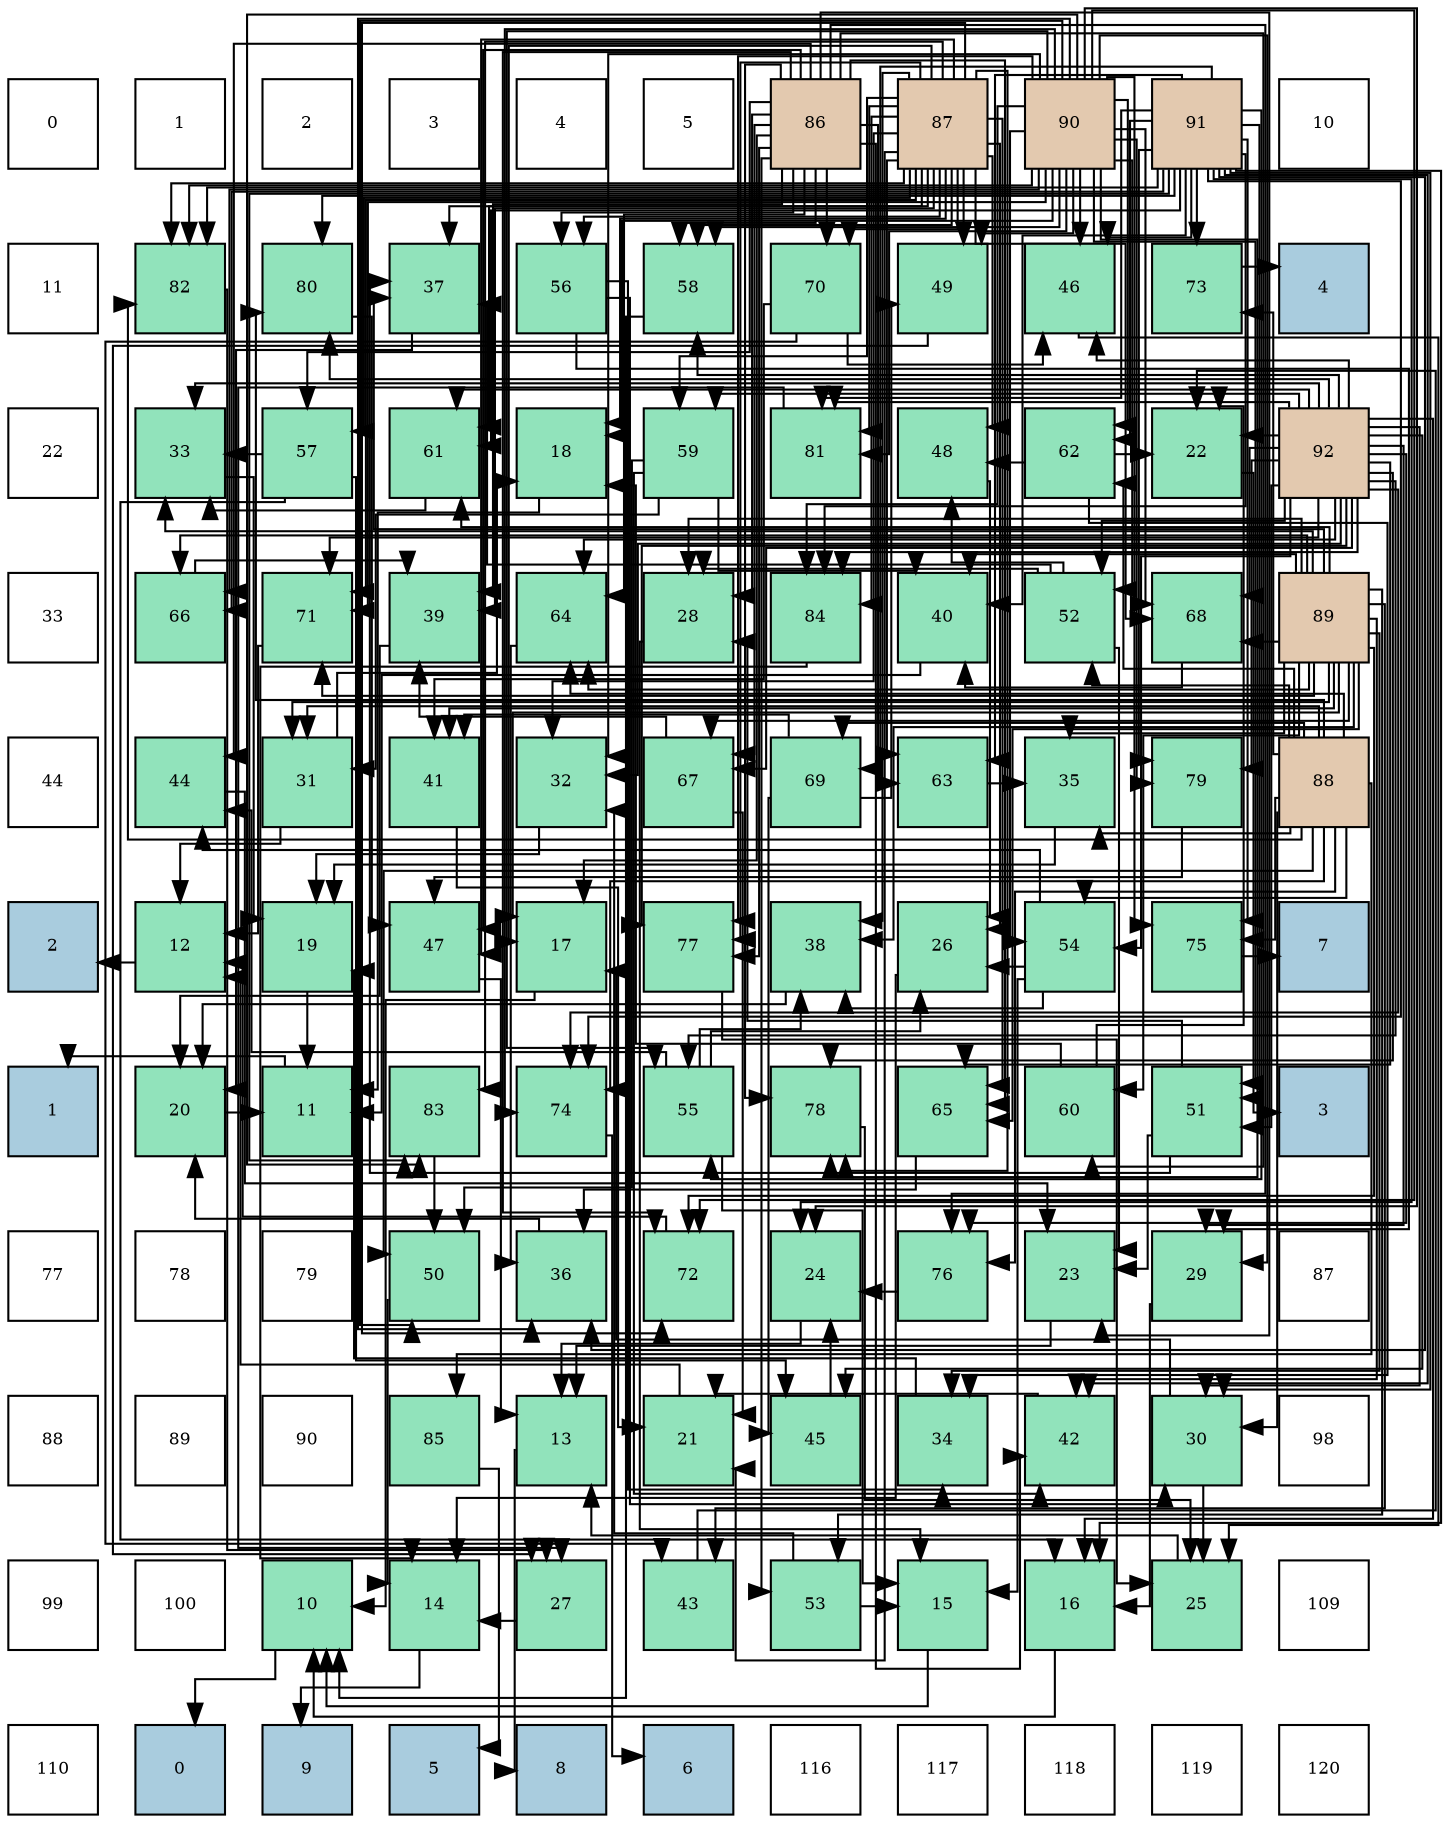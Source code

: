 digraph layout{
 rankdir=TB;
 splines=ortho;
 node [style=filled shape=square fixedsize=true width=0.6];
0[label="0", fontsize=8, fillcolor="#ffffff"];
1[label="1", fontsize=8, fillcolor="#ffffff"];
2[label="2", fontsize=8, fillcolor="#ffffff"];
3[label="3", fontsize=8, fillcolor="#ffffff"];
4[label="4", fontsize=8, fillcolor="#ffffff"];
5[label="5", fontsize=8, fillcolor="#ffffff"];
6[label="86", fontsize=8, fillcolor="#e3c9af"];
7[label="87", fontsize=8, fillcolor="#e3c9af"];
8[label="90", fontsize=8, fillcolor="#e3c9af"];
9[label="91", fontsize=8, fillcolor="#e3c9af"];
10[label="10", fontsize=8, fillcolor="#ffffff"];
11[label="11", fontsize=8, fillcolor="#ffffff"];
12[label="82", fontsize=8, fillcolor="#91e3bb"];
13[label="80", fontsize=8, fillcolor="#91e3bb"];
14[label="37", fontsize=8, fillcolor="#91e3bb"];
15[label="56", fontsize=8, fillcolor="#91e3bb"];
16[label="58", fontsize=8, fillcolor="#91e3bb"];
17[label="70", fontsize=8, fillcolor="#91e3bb"];
18[label="49", fontsize=8, fillcolor="#91e3bb"];
19[label="46", fontsize=8, fillcolor="#91e3bb"];
20[label="73", fontsize=8, fillcolor="#91e3bb"];
21[label="4", fontsize=8, fillcolor="#a9ccde"];
22[label="22", fontsize=8, fillcolor="#ffffff"];
23[label="33", fontsize=8, fillcolor="#91e3bb"];
24[label="57", fontsize=8, fillcolor="#91e3bb"];
25[label="61", fontsize=8, fillcolor="#91e3bb"];
26[label="18", fontsize=8, fillcolor="#91e3bb"];
27[label="59", fontsize=8, fillcolor="#91e3bb"];
28[label="81", fontsize=8, fillcolor="#91e3bb"];
29[label="48", fontsize=8, fillcolor="#91e3bb"];
30[label="62", fontsize=8, fillcolor="#91e3bb"];
31[label="22", fontsize=8, fillcolor="#91e3bb"];
32[label="92", fontsize=8, fillcolor="#e3c9af"];
33[label="33", fontsize=8, fillcolor="#ffffff"];
34[label="66", fontsize=8, fillcolor="#91e3bb"];
35[label="71", fontsize=8, fillcolor="#91e3bb"];
36[label="39", fontsize=8, fillcolor="#91e3bb"];
37[label="64", fontsize=8, fillcolor="#91e3bb"];
38[label="28", fontsize=8, fillcolor="#91e3bb"];
39[label="84", fontsize=8, fillcolor="#91e3bb"];
40[label="40", fontsize=8, fillcolor="#91e3bb"];
41[label="52", fontsize=8, fillcolor="#91e3bb"];
42[label="68", fontsize=8, fillcolor="#91e3bb"];
43[label="89", fontsize=8, fillcolor="#e3c9af"];
44[label="44", fontsize=8, fillcolor="#ffffff"];
45[label="44", fontsize=8, fillcolor="#91e3bb"];
46[label="31", fontsize=8, fillcolor="#91e3bb"];
47[label="41", fontsize=8, fillcolor="#91e3bb"];
48[label="32", fontsize=8, fillcolor="#91e3bb"];
49[label="67", fontsize=8, fillcolor="#91e3bb"];
50[label="69", fontsize=8, fillcolor="#91e3bb"];
51[label="63", fontsize=8, fillcolor="#91e3bb"];
52[label="35", fontsize=8, fillcolor="#91e3bb"];
53[label="79", fontsize=8, fillcolor="#91e3bb"];
54[label="88", fontsize=8, fillcolor="#e3c9af"];
55[label="2", fontsize=8, fillcolor="#a9ccde"];
56[label="12", fontsize=8, fillcolor="#91e3bb"];
57[label="19", fontsize=8, fillcolor="#91e3bb"];
58[label="47", fontsize=8, fillcolor="#91e3bb"];
59[label="17", fontsize=8, fillcolor="#91e3bb"];
60[label="77", fontsize=8, fillcolor="#91e3bb"];
61[label="38", fontsize=8, fillcolor="#91e3bb"];
62[label="26", fontsize=8, fillcolor="#91e3bb"];
63[label="54", fontsize=8, fillcolor="#91e3bb"];
64[label="75", fontsize=8, fillcolor="#91e3bb"];
65[label="7", fontsize=8, fillcolor="#a9ccde"];
66[label="1", fontsize=8, fillcolor="#a9ccde"];
67[label="20", fontsize=8, fillcolor="#91e3bb"];
68[label="11", fontsize=8, fillcolor="#91e3bb"];
69[label="83", fontsize=8, fillcolor="#91e3bb"];
70[label="74", fontsize=8, fillcolor="#91e3bb"];
71[label="55", fontsize=8, fillcolor="#91e3bb"];
72[label="78", fontsize=8, fillcolor="#91e3bb"];
73[label="65", fontsize=8, fillcolor="#91e3bb"];
74[label="60", fontsize=8, fillcolor="#91e3bb"];
75[label="51", fontsize=8, fillcolor="#91e3bb"];
76[label="3", fontsize=8, fillcolor="#a9ccde"];
77[label="77", fontsize=8, fillcolor="#ffffff"];
78[label="78", fontsize=8, fillcolor="#ffffff"];
79[label="79", fontsize=8, fillcolor="#ffffff"];
80[label="50", fontsize=8, fillcolor="#91e3bb"];
81[label="36", fontsize=8, fillcolor="#91e3bb"];
82[label="72", fontsize=8, fillcolor="#91e3bb"];
83[label="24", fontsize=8, fillcolor="#91e3bb"];
84[label="76", fontsize=8, fillcolor="#91e3bb"];
85[label="23", fontsize=8, fillcolor="#91e3bb"];
86[label="29", fontsize=8, fillcolor="#91e3bb"];
87[label="87", fontsize=8, fillcolor="#ffffff"];
88[label="88", fontsize=8, fillcolor="#ffffff"];
89[label="89", fontsize=8, fillcolor="#ffffff"];
90[label="90", fontsize=8, fillcolor="#ffffff"];
91[label="85", fontsize=8, fillcolor="#91e3bb"];
92[label="13", fontsize=8, fillcolor="#91e3bb"];
93[label="21", fontsize=8, fillcolor="#91e3bb"];
94[label="45", fontsize=8, fillcolor="#91e3bb"];
95[label="34", fontsize=8, fillcolor="#91e3bb"];
96[label="42", fontsize=8, fillcolor="#91e3bb"];
97[label="30", fontsize=8, fillcolor="#91e3bb"];
98[label="98", fontsize=8, fillcolor="#ffffff"];
99[label="99", fontsize=8, fillcolor="#ffffff"];
100[label="100", fontsize=8, fillcolor="#ffffff"];
101[label="10", fontsize=8, fillcolor="#91e3bb"];
102[label="14", fontsize=8, fillcolor="#91e3bb"];
103[label="27", fontsize=8, fillcolor="#91e3bb"];
104[label="43", fontsize=8, fillcolor="#91e3bb"];
105[label="53", fontsize=8, fillcolor="#91e3bb"];
106[label="15", fontsize=8, fillcolor="#91e3bb"];
107[label="16", fontsize=8, fillcolor="#91e3bb"];
108[label="25", fontsize=8, fillcolor="#91e3bb"];
109[label="109", fontsize=8, fillcolor="#ffffff"];
110[label="110", fontsize=8, fillcolor="#ffffff"];
111[label="0", fontsize=8, fillcolor="#a9ccde"];
112[label="9", fontsize=8, fillcolor="#a9ccde"];
113[label="5", fontsize=8, fillcolor="#a9ccde"];
114[label="8", fontsize=8, fillcolor="#a9ccde"];
115[label="6", fontsize=8, fillcolor="#a9ccde"];
116[label="116", fontsize=8, fillcolor="#ffffff"];
117[label="117", fontsize=8, fillcolor="#ffffff"];
118[label="118", fontsize=8, fillcolor="#ffffff"];
119[label="119", fontsize=8, fillcolor="#ffffff"];
120[label="120", fontsize=8, fillcolor="#ffffff"];
edge [constraint=false, style=vis];101 -> 111;
68 -> 66;
56 -> 55;
92 -> 114;
102 -> 112;
106 -> 101;
107 -> 101;
59 -> 101;
26 -> 68;
57 -> 68;
67 -> 68;
93 -> 56;
31 -> 76;
85 -> 92;
83 -> 92;
108 -> 92;
62 -> 102;
103 -> 102;
38 -> 106;
86 -> 107;
97 -> 59;
97 -> 108;
46 -> 56;
46 -> 26;
48 -> 57;
23 -> 57;
95 -> 57;
52 -> 57;
81 -> 67;
14 -> 67;
61 -> 67;
36 -> 67;
40 -> 68;
47 -> 93;
96 -> 93;
104 -> 31;
45 -> 85;
94 -> 83;
19 -> 108;
58 -> 92;
29 -> 62;
18 -> 103;
80 -> 102;
75 -> 85;
75 -> 38;
75 -> 14;
41 -> 85;
41 -> 38;
41 -> 14;
41 -> 29;
105 -> 106;
105 -> 48;
63 -> 106;
63 -> 62;
63 -> 61;
63 -> 45;
71 -> 106;
71 -> 62;
71 -> 61;
71 -> 45;
15 -> 86;
15 -> 97;
15 -> 95;
24 -> 107;
24 -> 23;
24 -> 94;
16 -> 101;
27 -> 46;
27 -> 40;
27 -> 96;
27 -> 80;
74 -> 26;
74 -> 31;
25 -> 23;
30 -> 31;
30 -> 95;
30 -> 29;
51 -> 52;
37 -> 81;
73 -> 81;
34 -> 36;
49 -> 93;
49 -> 36;
42 -> 40;
50 -> 47;
50 -> 94;
50 -> 18;
17 -> 47;
17 -> 104;
17 -> 19;
35 -> 56;
82 -> 56;
20 -> 21;
70 -> 115;
64 -> 65;
84 -> 83;
60 -> 108;
72 -> 108;
53 -> 58;
13 -> 58;
28 -> 103;
12 -> 103;
69 -> 80;
39 -> 102;
91 -> 113;
6 -> 59;
6 -> 85;
6 -> 38;
6 -> 36;
6 -> 96;
6 -> 45;
6 -> 58;
6 -> 105;
6 -> 15;
6 -> 24;
6 -> 16;
6 -> 74;
6 -> 51;
6 -> 37;
6 -> 73;
6 -> 49;
6 -> 17;
6 -> 82;
6 -> 84;
6 -> 60;
6 -> 72;
7 -> 59;
7 -> 26;
7 -> 93;
7 -> 62;
7 -> 48;
7 -> 14;
7 -> 61;
7 -> 36;
7 -> 58;
7 -> 29;
7 -> 18;
7 -> 15;
7 -> 24;
7 -> 16;
7 -> 27;
7 -> 25;
7 -> 51;
7 -> 73;
7 -> 42;
7 -> 17;
7 -> 35;
7 -> 82;
7 -> 60;
7 -> 72;
7 -> 28;
7 -> 12;
7 -> 69;
7 -> 39;
54 -> 97;
54 -> 46;
54 -> 52;
54 -> 80;
54 -> 41;
54 -> 63;
54 -> 30;
54 -> 37;
54 -> 50;
54 -> 20;
54 -> 70;
54 -> 64;
54 -> 84;
54 -> 13;
54 -> 12;
54 -> 91;
43 -> 59;
43 -> 38;
43 -> 46;
43 -> 23;
43 -> 95;
43 -> 52;
43 -> 14;
43 -> 61;
43 -> 40;
43 -> 47;
43 -> 96;
43 -> 104;
43 -> 105;
43 -> 74;
43 -> 25;
43 -> 37;
43 -> 73;
43 -> 34;
43 -> 49;
43 -> 42;
43 -> 35;
43 -> 82;
8 -> 26;
8 -> 83;
8 -> 86;
8 -> 48;
8 -> 81;
8 -> 19;
8 -> 18;
8 -> 80;
8 -> 75;
8 -> 41;
8 -> 63;
8 -> 71;
8 -> 16;
8 -> 30;
8 -> 34;
8 -> 42;
8 -> 35;
8 -> 82;
8 -> 70;
8 -> 64;
8 -> 60;
8 -> 72;
8 -> 53;
8 -> 28;
8 -> 12;
8 -> 69;
8 -> 39;
9 -> 107;
9 -> 83;
9 -> 97;
9 -> 81;
9 -> 40;
9 -> 96;
9 -> 19;
9 -> 75;
9 -> 71;
9 -> 25;
9 -> 30;
9 -> 51;
9 -> 34;
9 -> 50;
9 -> 20;
9 -> 70;
9 -> 64;
9 -> 53;
9 -> 13;
9 -> 28;
9 -> 12;
9 -> 69;
9 -> 39;
32 -> 107;
32 -> 31;
32 -> 86;
32 -> 97;
32 -> 48;
32 -> 23;
32 -> 94;
32 -> 19;
32 -> 75;
32 -> 41;
32 -> 63;
32 -> 71;
32 -> 16;
32 -> 27;
32 -> 25;
32 -> 37;
32 -> 73;
32 -> 49;
32 -> 42;
32 -> 35;
32 -> 70;
32 -> 84;
32 -> 60;
32 -> 72;
32 -> 53;
32 -> 13;
32 -> 28;
32 -> 39;
edge [constraint=true, style=invis];
0 -> 11 -> 22 -> 33 -> 44 -> 55 -> 66 -> 77 -> 88 -> 99 -> 110;
1 -> 12 -> 23 -> 34 -> 45 -> 56 -> 67 -> 78 -> 89 -> 100 -> 111;
2 -> 13 -> 24 -> 35 -> 46 -> 57 -> 68 -> 79 -> 90 -> 101 -> 112;
3 -> 14 -> 25 -> 36 -> 47 -> 58 -> 69 -> 80 -> 91 -> 102 -> 113;
4 -> 15 -> 26 -> 37 -> 48 -> 59 -> 70 -> 81 -> 92 -> 103 -> 114;
5 -> 16 -> 27 -> 38 -> 49 -> 60 -> 71 -> 82 -> 93 -> 104 -> 115;
6 -> 17 -> 28 -> 39 -> 50 -> 61 -> 72 -> 83 -> 94 -> 105 -> 116;
7 -> 18 -> 29 -> 40 -> 51 -> 62 -> 73 -> 84 -> 95 -> 106 -> 117;
8 -> 19 -> 30 -> 41 -> 52 -> 63 -> 74 -> 85 -> 96 -> 107 -> 118;
9 -> 20 -> 31 -> 42 -> 53 -> 64 -> 75 -> 86 -> 97 -> 108 -> 119;
10 -> 21 -> 32 -> 43 -> 54 -> 65 -> 76 -> 87 -> 98 -> 109 -> 120;
rank = same {0 -> 1 -> 2 -> 3 -> 4 -> 5 -> 6 -> 7 -> 8 -> 9 -> 10};
rank = same {11 -> 12 -> 13 -> 14 -> 15 -> 16 -> 17 -> 18 -> 19 -> 20 -> 21};
rank = same {22 -> 23 -> 24 -> 25 -> 26 -> 27 -> 28 -> 29 -> 30 -> 31 -> 32};
rank = same {33 -> 34 -> 35 -> 36 -> 37 -> 38 -> 39 -> 40 -> 41 -> 42 -> 43};
rank = same {44 -> 45 -> 46 -> 47 -> 48 -> 49 -> 50 -> 51 -> 52 -> 53 -> 54};
rank = same {55 -> 56 -> 57 -> 58 -> 59 -> 60 -> 61 -> 62 -> 63 -> 64 -> 65};
rank = same {66 -> 67 -> 68 -> 69 -> 70 -> 71 -> 72 -> 73 -> 74 -> 75 -> 76};
rank = same {77 -> 78 -> 79 -> 80 -> 81 -> 82 -> 83 -> 84 -> 85 -> 86 -> 87};
rank = same {88 -> 89 -> 90 -> 91 -> 92 -> 93 -> 94 -> 95 -> 96 -> 97 -> 98};
rank = same {99 -> 100 -> 101 -> 102 -> 103 -> 104 -> 105 -> 106 -> 107 -> 108 -> 109};
rank = same {110 -> 111 -> 112 -> 113 -> 114 -> 115 -> 116 -> 117 -> 118 -> 119 -> 120};
}